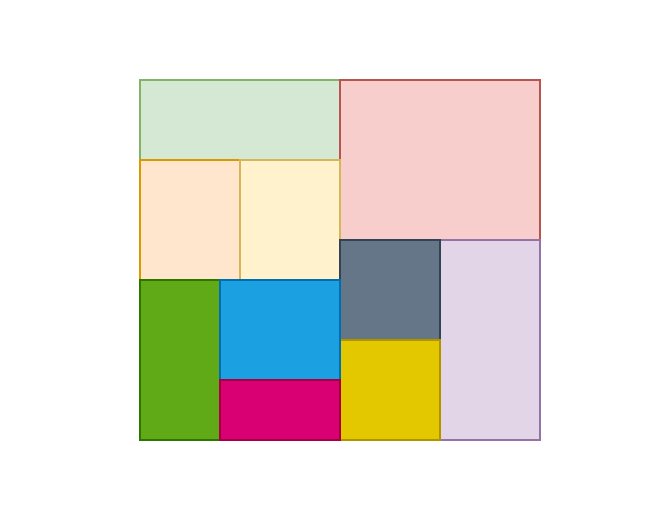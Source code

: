 <mxfile version="24.6.2" type="github">
  <diagram name="第 1 页" id="p4b73s29t9qYTIhmIupe">
    <mxGraphModel dx="1213" dy="746" grid="1" gridSize="10" guides="1" tooltips="1" connect="1" arrows="1" fold="1" page="1" pageScale="1" pageWidth="827" pageHeight="1169" math="0" shadow="0">
      <root>
        <mxCell id="0" />
        <mxCell id="1" parent="0" />
        <mxCell id="P5oh4x6p1S0fZvczk9vT-1" value="" style="rounded=0;whiteSpace=wrap;html=1;fillColor=#d5e8d4;strokeColor=#82b366;" vertex="1" parent="1">
          <mxGeometry x="280" y="240" width="100" height="40" as="geometry" />
        </mxCell>
        <mxCell id="P5oh4x6p1S0fZvczk9vT-2" value="" style="rounded=0;whiteSpace=wrap;html=1;fillColor=#f8cecc;strokeColor=#b85450;" vertex="1" parent="1">
          <mxGeometry x="380" y="240" width="100" height="80" as="geometry" />
        </mxCell>
        <mxCell id="P5oh4x6p1S0fZvczk9vT-3" value="" style="rounded=0;whiteSpace=wrap;html=1;fillColor=#ffe6cc;strokeColor=#d79b00;" vertex="1" parent="1">
          <mxGeometry x="280" y="280" width="50" height="60" as="geometry" />
        </mxCell>
        <mxCell id="P5oh4x6p1S0fZvczk9vT-4" value="" style="rounded=0;whiteSpace=wrap;html=1;fillColor=#fff2cc;strokeColor=#d6b656;" vertex="1" parent="1">
          <mxGeometry x="330" y="280" width="50" height="60" as="geometry" />
        </mxCell>
        <mxCell id="P5oh4x6p1S0fZvczk9vT-5" value="" style="rounded=0;whiteSpace=wrap;html=1;fillColor=#e1d5e7;strokeColor=#9673a6;" vertex="1" parent="1">
          <mxGeometry x="430" y="320" width="50" height="100" as="geometry" />
        </mxCell>
        <mxCell id="P5oh4x6p1S0fZvczk9vT-6" value="" style="rounded=0;whiteSpace=wrap;html=1;fillColor=#647687;fontColor=#ffffff;strokeColor=#314354;" vertex="1" parent="1">
          <mxGeometry x="380" y="320" width="50" height="50" as="geometry" />
        </mxCell>
        <mxCell id="P5oh4x6p1S0fZvczk9vT-7" value="" style="rounded=0;whiteSpace=wrap;html=1;fillColor=#e3c800;fontColor=#000000;strokeColor=#B09500;" vertex="1" parent="1">
          <mxGeometry x="380" y="370" width="50" height="50" as="geometry" />
        </mxCell>
        <mxCell id="P5oh4x6p1S0fZvczk9vT-8" value="" style="rounded=0;whiteSpace=wrap;html=1;fillColor=#60a917;fontColor=#ffffff;strokeColor=#2D7600;" vertex="1" parent="1">
          <mxGeometry x="280" y="340" width="40" height="80" as="geometry" />
        </mxCell>
        <mxCell id="P5oh4x6p1S0fZvczk9vT-9" value="" style="rounded=0;whiteSpace=wrap;html=1;fillColor=#1ba1e2;fontColor=#ffffff;strokeColor=#006EAF;" vertex="1" parent="1">
          <mxGeometry x="320" y="340" width="60" height="50" as="geometry" />
        </mxCell>
        <mxCell id="P5oh4x6p1S0fZvczk9vT-10" value="" style="rounded=0;whiteSpace=wrap;html=1;fillColor=#d80073;fontColor=#ffffff;strokeColor=#A50040;" vertex="1" parent="1">
          <mxGeometry x="320" y="390" width="60" height="30" as="geometry" />
        </mxCell>
        <mxCell id="P5oh4x6p1S0fZvczk9vT-28" value="" style="rounded=0;whiteSpace=wrap;html=1;fillColor=none;strokeColor=none;" vertex="1" parent="1">
          <mxGeometry x="210" y="200" width="330" height="260" as="geometry" />
        </mxCell>
      </root>
    </mxGraphModel>
  </diagram>
</mxfile>
